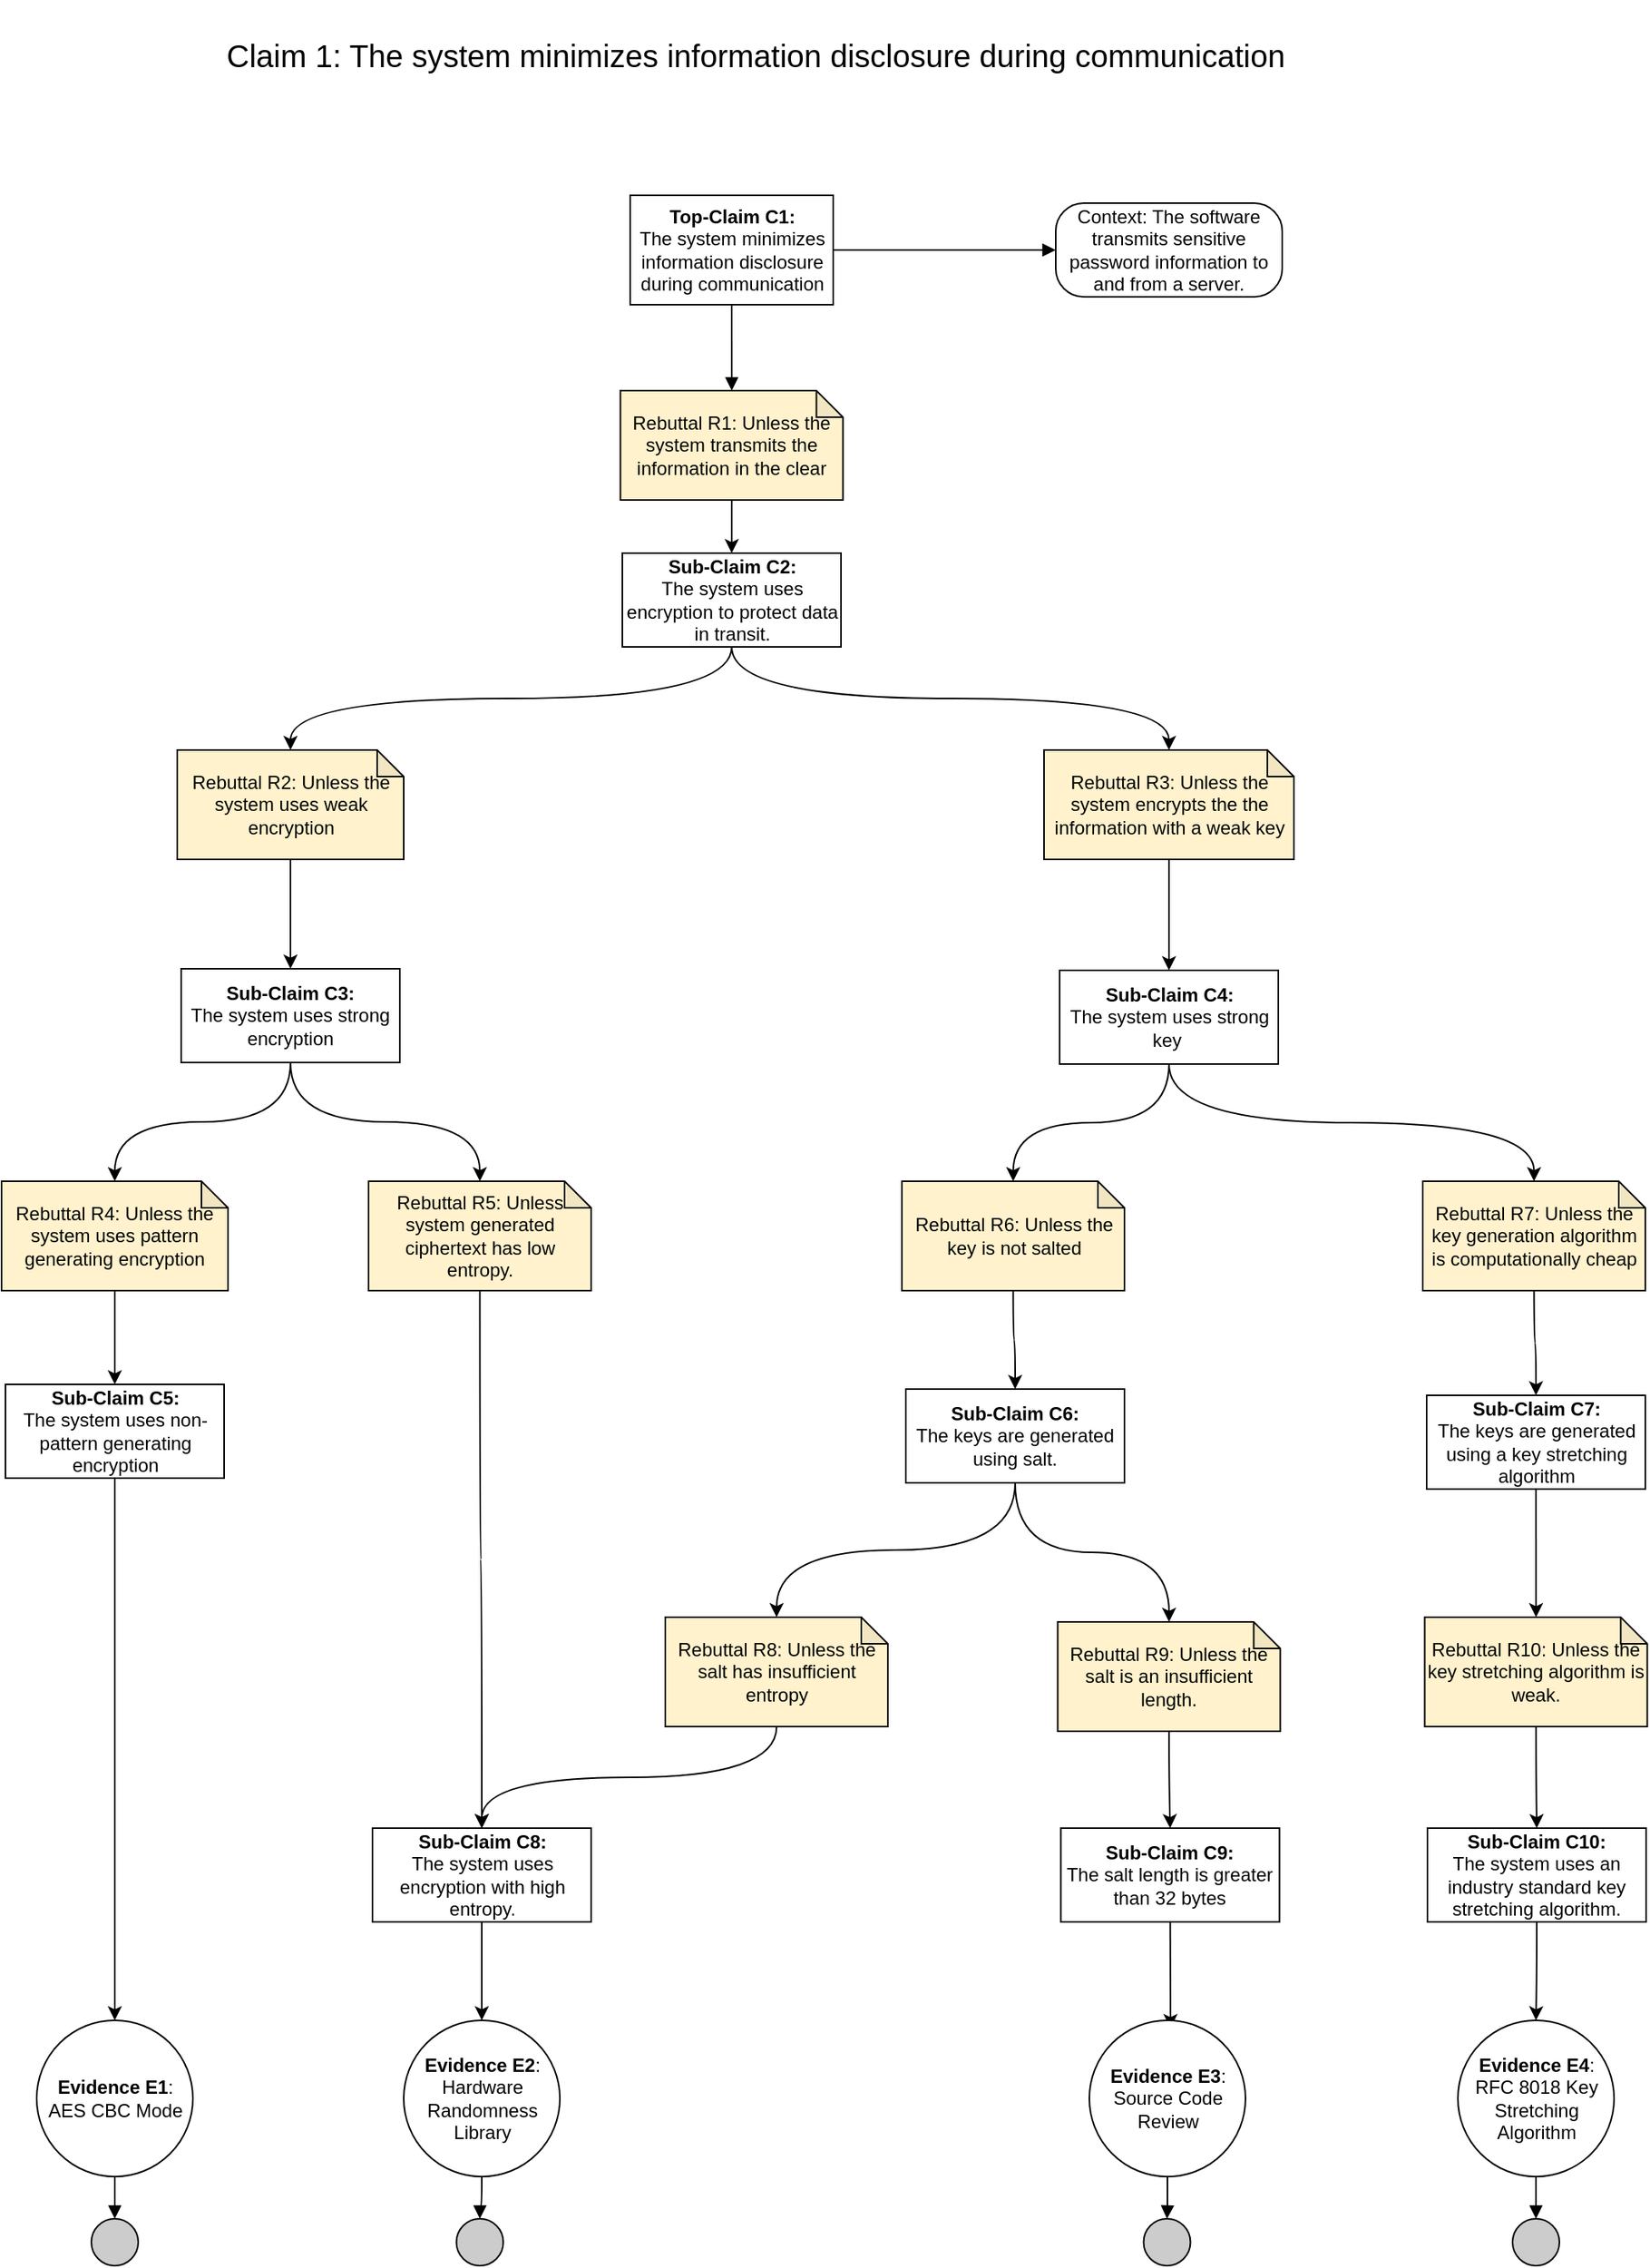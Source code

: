 <mxfile version="15.3.4" type="device"><diagram id="3KmeUak_oXEXrXEWpe3E" name="Page-1"><mxGraphModel dx="1550" dy="811" grid="1" gridSize="10" guides="1" tooltips="1" connect="1" arrows="1" fold="1" page="1" pageScale="1" pageWidth="850" pageHeight="1100" math="0" shadow="0"><root><mxCell id="0"/><mxCell id="1" parent="0"/><mxCell id="GILHHJ5YNqT7zgutua1H-2" style="edgeStyle=orthogonalEdgeStyle;rounded=0;orthogonalLoop=1;jettySize=auto;html=1;exitX=1;exitY=0.5;exitDx=0;exitDy=0;entryX=0;entryY=0.5;entryDx=0;entryDy=0;endArrow=block;endFill=1;curved=1;" parent="1" source="GILHHJ5YNqT7zgutua1H-5" target="GILHHJ5YNqT7zgutua1H-6" edge="1"><mxGeometry relative="1" as="geometry"/></mxCell><mxCell id="GILHHJ5YNqT7zgutua1H-3" value="" style="edgeStyle=orthogonalEdgeStyle;rounded=0;orthogonalLoop=1;jettySize=auto;html=1;endArrow=block;endFill=1;curved=1;" parent="1" source="GILHHJ5YNqT7zgutua1H-5" target="GILHHJ5YNqT7zgutua1H-8" edge="1"><mxGeometry relative="1" as="geometry"/></mxCell><mxCell id="GILHHJ5YNqT7zgutua1H-5" value="&lt;b&gt;Top-Claim C1:&lt;br&gt;&lt;/b&gt;The system minimizes information disclosure during communication" style="rounded=0;whiteSpace=wrap;html=1;" parent="1" vertex="1"><mxGeometry x="762.5" y="205" width="130" height="70" as="geometry"/></mxCell><mxCell id="GILHHJ5YNqT7zgutua1H-6" value="Context: The software transmits sensitive password information to and from a server." style="rounded=1;whiteSpace=wrap;html=1;arcSize=30;" parent="1" vertex="1"><mxGeometry x="1035" y="210" width="145" height="60" as="geometry"/></mxCell><mxCell id="Wh1cE6IdZhoHykq7zsEq-15" style="edgeStyle=orthogonalEdgeStyle;curved=1;rounded=0;orthogonalLoop=1;jettySize=auto;html=1;" parent="1" source="GILHHJ5YNqT7zgutua1H-8" target="Wh1cE6IdZhoHykq7zsEq-14" edge="1"><mxGeometry relative="1" as="geometry"/></mxCell><mxCell id="GILHHJ5YNqT7zgutua1H-8" value="Rebuttal R1: Unless the system transmits the information in the clear" style="shape=note;whiteSpace=wrap;html=1;backgroundOutline=1;darkOpacity=0.05;size=17;fillColor=#FFF2CC;" parent="1" vertex="1"><mxGeometry x="756.25" y="330" width="142.5" height="70" as="geometry"/></mxCell><mxCell id="Wh1cE6IdZhoHykq7zsEq-37" style="edgeStyle=orthogonalEdgeStyle;curved=1;rounded=0;orthogonalLoop=1;jettySize=auto;html=1;" parent="1" source="Wh1cE6IdZhoHykq7zsEq-2" target="Wh1cE6IdZhoHykq7zsEq-33" edge="1"><mxGeometry relative="1" as="geometry"/></mxCell><mxCell id="Wh1cE6IdZhoHykq7zsEq-38" style="edgeStyle=orthogonalEdgeStyle;curved=1;rounded=0;orthogonalLoop=1;jettySize=auto;html=1;entryX=0.5;entryY=0;entryDx=0;entryDy=0;entryPerimeter=0;exitX=0.5;exitY=1;exitDx=0;exitDy=0;" parent="1" source="Wh1cE6IdZhoHykq7zsEq-2" target="Wh1cE6IdZhoHykq7zsEq-34" edge="1"><mxGeometry relative="1" as="geometry"/></mxCell><mxCell id="Wh1cE6IdZhoHykq7zsEq-2" value="&lt;b&gt;Sub-Claim C4:&lt;br&gt;&lt;/b&gt;The system uses strong key&amp;nbsp;" style="rounded=0;whiteSpace=wrap;html=1;" parent="1" vertex="1"><mxGeometry x="1037.5" y="701" width="140" height="60" as="geometry"/></mxCell><mxCell id="Wh1cE6IdZhoHykq7zsEq-24" style="edgeStyle=orthogonalEdgeStyle;curved=1;rounded=0;orthogonalLoop=1;jettySize=auto;html=1;endArrow=classic;endFill=1;" parent="1" source="Wh1cE6IdZhoHykq7zsEq-3" target="Wh1cE6IdZhoHykq7zsEq-8" edge="1"><mxGeometry relative="1" as="geometry"/></mxCell><mxCell id="Wh1cE6IdZhoHykq7zsEq-3" value="Rebuttal R5: Unless system generated ciphertext has low entropy." style="shape=note;whiteSpace=wrap;html=1;backgroundOutline=1;darkOpacity=0.05;size=17;fillColor=#FFF2CC;" parent="1" vertex="1"><mxGeometry x="595" y="836" width="142.5" height="70" as="geometry"/></mxCell><mxCell id="6jAGD4Y_mBsQaoHbKVM3-2" style="edgeStyle=orthogonalEdgeStyle;curved=1;rounded=0;orthogonalLoop=1;jettySize=auto;html=1;" parent="1" source="Wh1cE6IdZhoHykq7zsEq-8" target="Wh1cE6IdZhoHykq7zsEq-53" edge="1"><mxGeometry relative="1" as="geometry"/></mxCell><mxCell id="Wh1cE6IdZhoHykq7zsEq-8" value="&lt;b&gt;Sub-Claim C8:&lt;br&gt;&lt;/b&gt;The system uses encryption with high entropy." style="rounded=0;whiteSpace=wrap;html=1;" parent="1" vertex="1"><mxGeometry x="597.5" y="1250" width="140" height="60" as="geometry"/></mxCell><mxCell id="Wh1cE6IdZhoHykq7zsEq-20" style="edgeStyle=orthogonalEdgeStyle;curved=1;rounded=0;orthogonalLoop=1;jettySize=auto;html=1;entryX=0.5;entryY=0;entryDx=0;entryDy=0;entryPerimeter=0;exitX=0.5;exitY=1;exitDx=0;exitDy=0;" parent="1" source="Wh1cE6IdZhoHykq7zsEq-14" target="Wh1cE6IdZhoHykq7zsEq-19" edge="1"><mxGeometry relative="1" as="geometry"><mxPoint x="865" y="550" as="targetPoint"/></mxGeometry></mxCell><mxCell id="Wh1cE6IdZhoHykq7zsEq-21" style="edgeStyle=orthogonalEdgeStyle;curved=1;rounded=0;orthogonalLoop=1;jettySize=auto;html=1;exitX=0.5;exitY=1;exitDx=0;exitDy=0;" parent="1" source="Wh1cE6IdZhoHykq7zsEq-14" target="Wh1cE6IdZhoHykq7zsEq-18" edge="1"><mxGeometry relative="1" as="geometry"/></mxCell><mxCell id="Wh1cE6IdZhoHykq7zsEq-14" value="&lt;b&gt;Sub-Claim C2:&lt;br&gt;&lt;/b&gt;The system uses encryption to protect data in transit." style="rounded=0;whiteSpace=wrap;html=1;" parent="1" vertex="1"><mxGeometry x="757.5" y="434" width="140" height="60" as="geometry"/></mxCell><mxCell id="Wh1cE6IdZhoHykq7zsEq-22" style="edgeStyle=orthogonalEdgeStyle;curved=1;rounded=0;orthogonalLoop=1;jettySize=auto;html=1;entryX=0.5;entryY=0;entryDx=0;entryDy=0;" parent="1" source="Wh1cE6IdZhoHykq7zsEq-18" target="Wh1cE6IdZhoHykq7zsEq-26" edge="1"><mxGeometry relative="1" as="geometry"><mxPoint x="595" y="745" as="targetPoint"/></mxGeometry></mxCell><mxCell id="Wh1cE6IdZhoHykq7zsEq-18" value="Rebuttal R2: Unless the system uses weak encryption" style="shape=note;whiteSpace=wrap;html=1;backgroundOutline=1;darkOpacity=0.05;size=17;fillColor=#FFF2CC;" parent="1" vertex="1"><mxGeometry x="472.5" y="560" width="145" height="70" as="geometry"/></mxCell><mxCell id="Wh1cE6IdZhoHykq7zsEq-23" style="edgeStyle=orthogonalEdgeStyle;curved=1;rounded=0;orthogonalLoop=1;jettySize=auto;html=1;" parent="1" source="Wh1cE6IdZhoHykq7zsEq-19" target="Wh1cE6IdZhoHykq7zsEq-2" edge="1"><mxGeometry relative="1" as="geometry"/></mxCell><mxCell id="Wh1cE6IdZhoHykq7zsEq-19" value="Rebuttal R3: Unless the system encrypts the the information with a weak key" style="shape=note;whiteSpace=wrap;html=1;backgroundOutline=1;darkOpacity=0.05;size=17;fillColor=#FFF2CC;" parent="1" vertex="1"><mxGeometry x="1027.5" y="560" width="160" height="70" as="geometry"/></mxCell><mxCell id="Wh1cE6IdZhoHykq7zsEq-32" style="edgeStyle=orthogonalEdgeStyle;curved=1;rounded=0;orthogonalLoop=1;jettySize=auto;html=1;" parent="1" source="Wh1cE6IdZhoHykq7zsEq-25" target="Wh1cE6IdZhoHykq7zsEq-31" edge="1"><mxGeometry relative="1" as="geometry"/></mxCell><mxCell id="Wh1cE6IdZhoHykq7zsEq-25" value="Rebuttal R4: Unless the system uses pattern generating encryption" style="shape=note;whiteSpace=wrap;html=1;backgroundOutline=1;darkOpacity=0.05;size=17;fillColor=#FFF2CC;" parent="1" vertex="1"><mxGeometry x="360" y="836" width="145" height="70" as="geometry"/></mxCell><mxCell id="Wh1cE6IdZhoHykq7zsEq-29" style="edgeStyle=orthogonalEdgeStyle;curved=1;rounded=0;orthogonalLoop=1;jettySize=auto;html=1;exitX=0.5;exitY=1;exitDx=0;exitDy=0;" parent="1" source="Wh1cE6IdZhoHykq7zsEq-26" target="Wh1cE6IdZhoHykq7zsEq-25" edge="1"><mxGeometry relative="1" as="geometry"/></mxCell><mxCell id="Wh1cE6IdZhoHykq7zsEq-30" style="edgeStyle=orthogonalEdgeStyle;curved=1;rounded=0;orthogonalLoop=1;jettySize=auto;html=1;" parent="1" source="Wh1cE6IdZhoHykq7zsEq-26" target="Wh1cE6IdZhoHykq7zsEq-3" edge="1"><mxGeometry relative="1" as="geometry"/></mxCell><mxCell id="Wh1cE6IdZhoHykq7zsEq-26" value="&lt;b&gt;Sub-Claim C3:&lt;br&gt;&lt;/b&gt;The system uses strong encryption" style="rounded=0;whiteSpace=wrap;html=1;" parent="1" vertex="1"><mxGeometry x="475" y="700" width="140" height="60" as="geometry"/></mxCell><mxCell id="Wh1cE6IdZhoHykq7zsEq-75" style="edgeStyle=orthogonalEdgeStyle;curved=1;rounded=0;orthogonalLoop=1;jettySize=auto;html=1;entryX=0.5;entryY=0;entryDx=0;entryDy=0;" parent="1" source="Wh1cE6IdZhoHykq7zsEq-31" target="Wh1cE6IdZhoHykq7zsEq-70" edge="1"><mxGeometry relative="1" as="geometry"/></mxCell><mxCell id="Wh1cE6IdZhoHykq7zsEq-31" value="&lt;b&gt;Sub-Claim C5:&lt;br&gt;&lt;/b&gt;The system uses non-pattern generating encryption" style="rounded=0;whiteSpace=wrap;html=1;" parent="1" vertex="1"><mxGeometry x="362.5" y="966" width="140" height="60" as="geometry"/></mxCell><mxCell id="Wh1cE6IdZhoHykq7zsEq-44" style="edgeStyle=orthogonalEdgeStyle;curved=1;rounded=0;orthogonalLoop=1;jettySize=auto;html=1;entryX=0.5;entryY=0;entryDx=0;entryDy=0;" parent="1" source="Wh1cE6IdZhoHykq7zsEq-33" target="Wh1cE6IdZhoHykq7zsEq-39" edge="1"><mxGeometry relative="1" as="geometry"><mxPoint x="1028" y="954" as="targetPoint"/></mxGeometry></mxCell><mxCell id="Wh1cE6IdZhoHykq7zsEq-33" value="Rebuttal R6: Unless the key is not salted" style="shape=note;whiteSpace=wrap;html=1;backgroundOutline=1;darkOpacity=0.05;size=17;fillColor=#FFF2CC;" parent="1" vertex="1"><mxGeometry x="936.5" y="836" width="142.5" height="70" as="geometry"/></mxCell><mxCell id="Wh1cE6IdZhoHykq7zsEq-41" style="edgeStyle=orthogonalEdgeStyle;curved=1;rounded=0;orthogonalLoop=1;jettySize=auto;html=1;entryX=0.5;entryY=0;entryDx=0;entryDy=0;exitX=0.5;exitY=1;exitDx=0;exitDy=0;exitPerimeter=0;" parent="1" source="Wh1cE6IdZhoHykq7zsEq-34" target="Wh1cE6IdZhoHykq7zsEq-40" edge="1"><mxGeometry relative="1" as="geometry"/></mxCell><mxCell id="Wh1cE6IdZhoHykq7zsEq-34" value="Rebuttal R7: Unless the key generation algorithm is computationally cheap" style="shape=note;whiteSpace=wrap;html=1;backgroundOutline=1;darkOpacity=0.05;size=17;fillColor=#FFF2CC;" parent="1" vertex="1"><mxGeometry x="1270" y="836" width="142.5" height="70" as="geometry"/></mxCell><mxCell id="Wh1cE6IdZhoHykq7zsEq-46" style="edgeStyle=orthogonalEdgeStyle;curved=1;rounded=0;orthogonalLoop=1;jettySize=auto;html=1;" parent="1" source="Wh1cE6IdZhoHykq7zsEq-39" target="Wh1cE6IdZhoHykq7zsEq-45" edge="1"><mxGeometry relative="1" as="geometry"/></mxCell><mxCell id="Wh1cE6IdZhoHykq7zsEq-63" style="edgeStyle=orthogonalEdgeStyle;curved=1;rounded=0;orthogonalLoop=1;jettySize=auto;html=1;exitX=0.5;exitY=1;exitDx=0;exitDy=0;" parent="1" source="Wh1cE6IdZhoHykq7zsEq-39" target="Wh1cE6IdZhoHykq7zsEq-49" edge="1"><mxGeometry relative="1" as="geometry"><mxPoint x="1025" y="1090" as="sourcePoint"/></mxGeometry></mxCell><mxCell id="Wh1cE6IdZhoHykq7zsEq-39" value="&lt;b&gt;Sub-Claim C6:&lt;br&gt;&lt;/b&gt;The keys are generated using salt." style="rounded=0;whiteSpace=wrap;html=1;" parent="1" vertex="1"><mxGeometry x="939" y="969" width="140" height="60" as="geometry"/></mxCell><mxCell id="Wh1cE6IdZhoHykq7zsEq-43" style="edgeStyle=orthogonalEdgeStyle;curved=1;rounded=0;orthogonalLoop=1;jettySize=auto;html=1;" parent="1" source="Wh1cE6IdZhoHykq7zsEq-40" target="Wh1cE6IdZhoHykq7zsEq-42" edge="1"><mxGeometry relative="1" as="geometry"/></mxCell><mxCell id="Wh1cE6IdZhoHykq7zsEq-40" value="&lt;b&gt;Sub-Claim C7:&lt;br&gt;&lt;/b&gt;The keys are generated using a key stretching algorithm" style="rounded=0;whiteSpace=wrap;html=1;" parent="1" vertex="1"><mxGeometry x="1272.5" y="973" width="140" height="60" as="geometry"/></mxCell><mxCell id="Wh1cE6IdZhoHykq7zsEq-59" style="edgeStyle=orthogonalEdgeStyle;curved=1;rounded=0;orthogonalLoop=1;jettySize=auto;html=1;entryX=0.5;entryY=0;entryDx=0;entryDy=0;" parent="1" source="Wh1cE6IdZhoHykq7zsEq-42" target="HiXFvKPLuwm07QNeGvYS-2" edge="1"><mxGeometry relative="1" as="geometry"/></mxCell><mxCell id="Wh1cE6IdZhoHykq7zsEq-42" value="Rebuttal R10: Unless the key stretching algorithm is weak." style="shape=note;whiteSpace=wrap;html=1;backgroundOutline=1;darkOpacity=0.05;size=17;fillColor=#FFF2CC;" parent="1" vertex="1"><mxGeometry x="1271.25" y="1115" width="142.5" height="70" as="geometry"/></mxCell><mxCell id="Wh1cE6IdZhoHykq7zsEq-48" style="edgeStyle=orthogonalEdgeStyle;curved=1;rounded=0;orthogonalLoop=1;jettySize=auto;html=1;entryX=0.5;entryY=0;entryDx=0;entryDy=0;" parent="1" source="Wh1cE6IdZhoHykq7zsEq-45" target="Wh1cE6IdZhoHykq7zsEq-47" edge="1"><mxGeometry relative="1" as="geometry"/></mxCell><mxCell id="Wh1cE6IdZhoHykq7zsEq-45" value="Rebuttal R9: Unless the salt is an insufficient length." style="shape=note;whiteSpace=wrap;html=1;backgroundOutline=1;darkOpacity=0.05;size=17;fillColor=#FFF2CC;" parent="1" vertex="1"><mxGeometry x="1036.25" y="1118" width="142.5" height="70" as="geometry"/></mxCell><mxCell id="Wh1cE6IdZhoHykq7zsEq-68" style="edgeStyle=orthogonalEdgeStyle;curved=1;rounded=0;orthogonalLoop=1;jettySize=auto;html=1;entryX=0.52;entryY=0.05;entryDx=0;entryDy=0;entryPerimeter=0;" parent="1" source="Wh1cE6IdZhoHykq7zsEq-47" target="Wh1cE6IdZhoHykq7zsEq-66" edge="1"><mxGeometry relative="1" as="geometry"/></mxCell><mxCell id="Wh1cE6IdZhoHykq7zsEq-47" value="&lt;b&gt;Sub-Claim C9:&lt;br&gt;&lt;/b&gt;The salt length is greater than 32 bytes" style="rounded=0;whiteSpace=wrap;html=1;" parent="1" vertex="1"><mxGeometry x="1038.25" y="1250" width="140" height="60" as="geometry"/></mxCell><mxCell id="Wh1cE6IdZhoHykq7zsEq-49" value="Rebuttal R8: Unless the salt has insufficient entropy" style="shape=note;whiteSpace=wrap;html=1;backgroundOutline=1;darkOpacity=0.05;size=17;fillColor=#FFF2CC;" parent="1" vertex="1"><mxGeometry x="785" y="1115" width="142.5" height="70" as="geometry"/></mxCell><mxCell id="Wh1cE6IdZhoHykq7zsEq-52" style="edgeStyle=orthogonalEdgeStyle;curved=1;rounded=0;orthogonalLoop=1;jettySize=auto;html=1;entryX=0.5;entryY=0;entryDx=0;entryDy=0;endArrow=block;endFill=1;" parent="1" source="Wh1cE6IdZhoHykq7zsEq-53" target="Wh1cE6IdZhoHykq7zsEq-54" edge="1"><mxGeometry relative="1" as="geometry"/></mxCell><mxCell id="Wh1cE6IdZhoHykq7zsEq-53" value="&lt;b&gt;Evidence E2&lt;/b&gt;:&lt;br&gt;Hardware Randomness Library" style="ellipse;whiteSpace=wrap;html=1;aspect=fixed;fillColor=#ffffff;rounded=0;" parent="1" vertex="1"><mxGeometry x="617.5" y="1373" width="100" height="100" as="geometry"/></mxCell><mxCell id="Wh1cE6IdZhoHykq7zsEq-54" value="" style="ellipse;whiteSpace=wrap;html=1;aspect=fixed;fillColor=#CCCCCC;" parent="1" vertex="1"><mxGeometry x="651.25" y="1500" width="30" height="30" as="geometry"/></mxCell><mxCell id="Wh1cE6IdZhoHykq7zsEq-55" style="edgeStyle=orthogonalEdgeStyle;curved=1;rounded=0;orthogonalLoop=1;jettySize=auto;html=1;entryX=0.5;entryY=0;entryDx=0;entryDy=0;endArrow=block;endFill=1;" parent="1" source="Wh1cE6IdZhoHykq7zsEq-56" target="Wh1cE6IdZhoHykq7zsEq-57" edge="1"><mxGeometry relative="1" as="geometry"/></mxCell><mxCell id="Wh1cE6IdZhoHykq7zsEq-56" value="&lt;b&gt;Evidence E4&lt;/b&gt;:&lt;br&gt;RFC 8018 Key Stretching Algorithm" style="ellipse;whiteSpace=wrap;html=1;aspect=fixed;fillColor=#ffffff;rounded=0;" parent="1" vertex="1"><mxGeometry x="1292.5" y="1373" width="100" height="100" as="geometry"/></mxCell><mxCell id="Wh1cE6IdZhoHykq7zsEq-57" value="" style="ellipse;whiteSpace=wrap;html=1;aspect=fixed;fillColor=#CCCCCC;" parent="1" vertex="1"><mxGeometry x="1327.5" y="1500" width="30" height="30" as="geometry"/></mxCell><mxCell id="Wh1cE6IdZhoHykq7zsEq-65" style="edgeStyle=orthogonalEdgeStyle;curved=1;rounded=0;orthogonalLoop=1;jettySize=auto;html=1;entryX=0.5;entryY=0;entryDx=0;entryDy=0;endArrow=block;endFill=1;" parent="1" source="Wh1cE6IdZhoHykq7zsEq-66" target="Wh1cE6IdZhoHykq7zsEq-67" edge="1"><mxGeometry relative="1" as="geometry"/></mxCell><mxCell id="Wh1cE6IdZhoHykq7zsEq-66" value="&lt;b&gt;Evidence E3&lt;/b&gt;:&lt;br&gt;Source Code Review" style="ellipse;whiteSpace=wrap;html=1;aspect=fixed;fillColor=#ffffff;rounded=0;" parent="1" vertex="1"><mxGeometry x="1056.5" y="1373" width="100" height="100" as="geometry"/></mxCell><mxCell id="Wh1cE6IdZhoHykq7zsEq-67" value="" style="ellipse;whiteSpace=wrap;html=1;aspect=fixed;fillColor=#CCCCCC;" parent="1" vertex="1"><mxGeometry x="1091.25" y="1500" width="30" height="30" as="geometry"/></mxCell><mxCell id="Wh1cE6IdZhoHykq7zsEq-69" style="edgeStyle=orthogonalEdgeStyle;curved=1;rounded=0;orthogonalLoop=1;jettySize=auto;html=1;entryX=0.5;entryY=0;entryDx=0;entryDy=0;endArrow=block;endFill=1;" parent="1" source="Wh1cE6IdZhoHykq7zsEq-70" target="Wh1cE6IdZhoHykq7zsEq-71" edge="1"><mxGeometry relative="1" as="geometry"/></mxCell><mxCell id="Wh1cE6IdZhoHykq7zsEq-70" value="&lt;div&gt;&lt;b&gt;Evidence E1&lt;/b&gt;:&lt;/div&gt;AES CBC Mode" style="ellipse;whiteSpace=wrap;html=1;aspect=fixed;fillColor=#ffffff;rounded=0;" parent="1" vertex="1"><mxGeometry x="382.5" y="1373" width="100" height="100" as="geometry"/></mxCell><mxCell id="Wh1cE6IdZhoHykq7zsEq-71" value="" style="ellipse;whiteSpace=wrap;html=1;aspect=fixed;fillColor=#CCCCCC;" parent="1" vertex="1"><mxGeometry x="417.5" y="1500" width="30" height="30" as="geometry"/></mxCell><mxCell id="6jAGD4Y_mBsQaoHbKVM3-3" value="&lt;font style=&quot;font-size: 20px&quot;&gt;Claim 1: The system minimizes information disclosure during communication&lt;/font&gt;" style="text;html=1;strokeColor=none;fillColor=none;align=center;verticalAlign=middle;whiteSpace=wrap;rounded=0;" parent="1" vertex="1"><mxGeometry x="472.5" y="80" width="740" height="70" as="geometry"/></mxCell><mxCell id="anr9pb-t6RZMFUYm7Nix-2" style="edgeStyle=orthogonalEdgeStyle;curved=1;rounded=0;orthogonalLoop=1;jettySize=auto;html=1;endArrow=classic;endFill=1;exitX=0.5;exitY=1;exitDx=0;exitDy=0;exitPerimeter=0;entryX=0.5;entryY=0;entryDx=0;entryDy=0;" parent="1" source="Wh1cE6IdZhoHykq7zsEq-49" target="Wh1cE6IdZhoHykq7zsEq-8" edge="1"><mxGeometry relative="1" as="geometry"><mxPoint x="849.996" y="1230" as="sourcePoint"/><mxPoint x="851.281" y="1574" as="targetPoint"/></mxGeometry></mxCell><mxCell id="HiXFvKPLuwm07QNeGvYS-2" value="&lt;b&gt;Sub-Claim C10:&lt;br&gt;&lt;/b&gt;The system uses an industry standard key stretching algorithm." style="rounded=0;whiteSpace=wrap;html=1;" vertex="1" parent="1"><mxGeometry x="1273" y="1250" width="140" height="60" as="geometry"/></mxCell><mxCell id="HiXFvKPLuwm07QNeGvYS-3" style="edgeStyle=orthogonalEdgeStyle;curved=1;rounded=0;orthogonalLoop=1;jettySize=auto;html=1;exitX=0.5;exitY=1;exitDx=0;exitDy=0;entryX=0.5;entryY=0;entryDx=0;entryDy=0;" edge="1" parent="1" source="HiXFvKPLuwm07QNeGvYS-2" target="Wh1cE6IdZhoHykq7zsEq-56"><mxGeometry relative="1" as="geometry"><mxPoint x="1352.6" y="1195" as="sourcePoint"/><mxPoint x="1470" y="1370" as="targetPoint"/></mxGeometry></mxCell></root></mxGraphModel></diagram></mxfile>